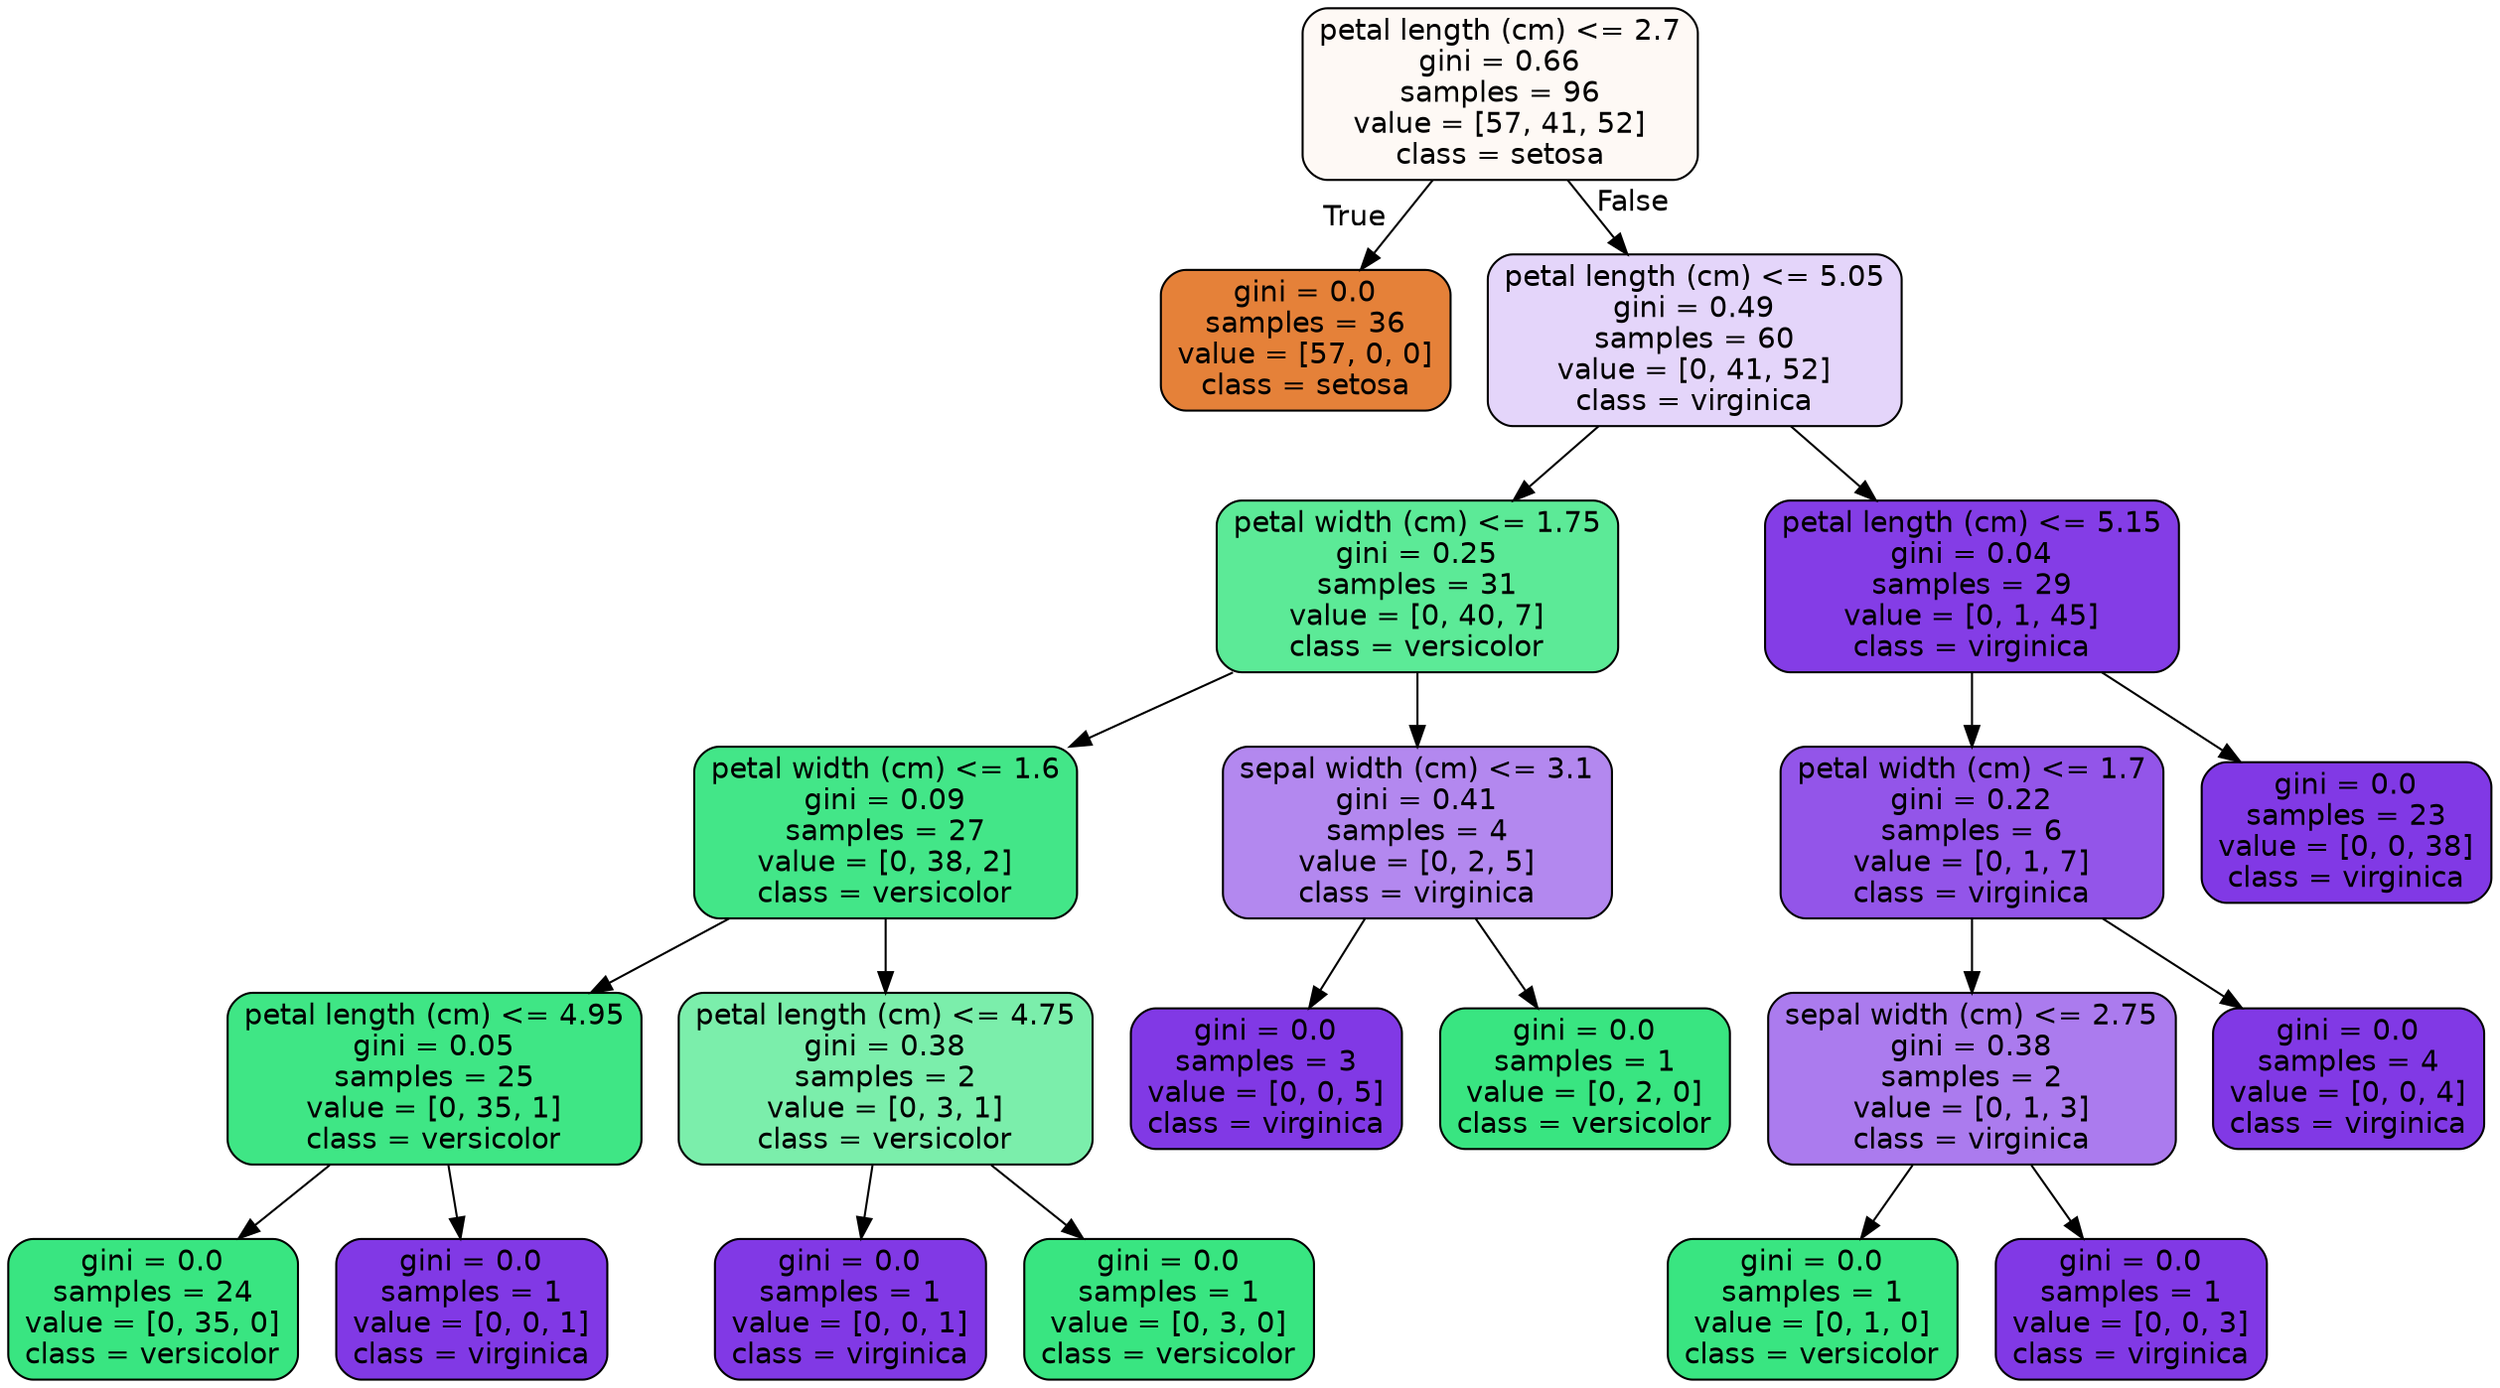 digraph Tree {
node [shape=box, style="filled, rounded", color="black", fontname=helvetica] ;
edge [fontname=helvetica] ;
0 [label="petal length (cm) <= 2.7\ngini = 0.66\nsamples = 96\nvalue = [57, 41, 52]\nclass = setosa", fillcolor="#fef9f5"] ;
1 [label="gini = 0.0\nsamples = 36\nvalue = [57, 0, 0]\nclass = setosa", fillcolor="#e58139"] ;
0 -> 1 [labeldistance=2.5, labelangle=45, headlabel="True"] ;
2 [label="petal length (cm) <= 5.05\ngini = 0.49\nsamples = 60\nvalue = [0, 41, 52]\nclass = virginica", fillcolor="#e4d5fa"] ;
0 -> 2 [labeldistance=2.5, labelangle=-45, headlabel="False"] ;
3 [label="petal width (cm) <= 1.75\ngini = 0.25\nsamples = 31\nvalue = [0, 40, 7]\nclass = versicolor", fillcolor="#5cea97"] ;
2 -> 3 ;
4 [label="petal width (cm) <= 1.6\ngini = 0.09\nsamples = 27\nvalue = [0, 38, 2]\nclass = versicolor", fillcolor="#43e688"] ;
3 -> 4 ;
5 [label="petal length (cm) <= 4.95\ngini = 0.05\nsamples = 25\nvalue = [0, 35, 1]\nclass = versicolor", fillcolor="#3fe685"] ;
4 -> 5 ;
6 [label="gini = 0.0\nsamples = 24\nvalue = [0, 35, 0]\nclass = versicolor", fillcolor="#39e581"] ;
5 -> 6 ;
7 [label="gini = 0.0\nsamples = 1\nvalue = [0, 0, 1]\nclass = virginica", fillcolor="#8139e5"] ;
5 -> 7 ;
8 [label="petal length (cm) <= 4.75\ngini = 0.38\nsamples = 2\nvalue = [0, 3, 1]\nclass = versicolor", fillcolor="#7beeab"] ;
4 -> 8 ;
9 [label="gini = 0.0\nsamples = 1\nvalue = [0, 0, 1]\nclass = virginica", fillcolor="#8139e5"] ;
8 -> 9 ;
10 [label="gini = 0.0\nsamples = 1\nvalue = [0, 3, 0]\nclass = versicolor", fillcolor="#39e581"] ;
8 -> 10 ;
11 [label="sepal width (cm) <= 3.1\ngini = 0.41\nsamples = 4\nvalue = [0, 2, 5]\nclass = virginica", fillcolor="#b388ef"] ;
3 -> 11 ;
12 [label="gini = 0.0\nsamples = 3\nvalue = [0, 0, 5]\nclass = virginica", fillcolor="#8139e5"] ;
11 -> 12 ;
13 [label="gini = 0.0\nsamples = 1\nvalue = [0, 2, 0]\nclass = versicolor", fillcolor="#39e581"] ;
11 -> 13 ;
14 [label="petal length (cm) <= 5.15\ngini = 0.04\nsamples = 29\nvalue = [0, 1, 45]\nclass = virginica", fillcolor="#843de6"] ;
2 -> 14 ;
15 [label="petal width (cm) <= 1.7\ngini = 0.22\nsamples = 6\nvalue = [0, 1, 7]\nclass = virginica", fillcolor="#9355e9"] ;
14 -> 15 ;
16 [label="sepal width (cm) <= 2.75\ngini = 0.38\nsamples = 2\nvalue = [0, 1, 3]\nclass = virginica", fillcolor="#ab7bee"] ;
15 -> 16 ;
17 [label="gini = 0.0\nsamples = 1\nvalue = [0, 1, 0]\nclass = versicolor", fillcolor="#39e581"] ;
16 -> 17 ;
18 [label="gini = 0.0\nsamples = 1\nvalue = [0, 0, 3]\nclass = virginica", fillcolor="#8139e5"] ;
16 -> 18 ;
19 [label="gini = 0.0\nsamples = 4\nvalue = [0, 0, 4]\nclass = virginica", fillcolor="#8139e5"] ;
15 -> 19 ;
20 [label="gini = 0.0\nsamples = 23\nvalue = [0, 0, 38]\nclass = virginica", fillcolor="#8139e5"] ;
14 -> 20 ;
}